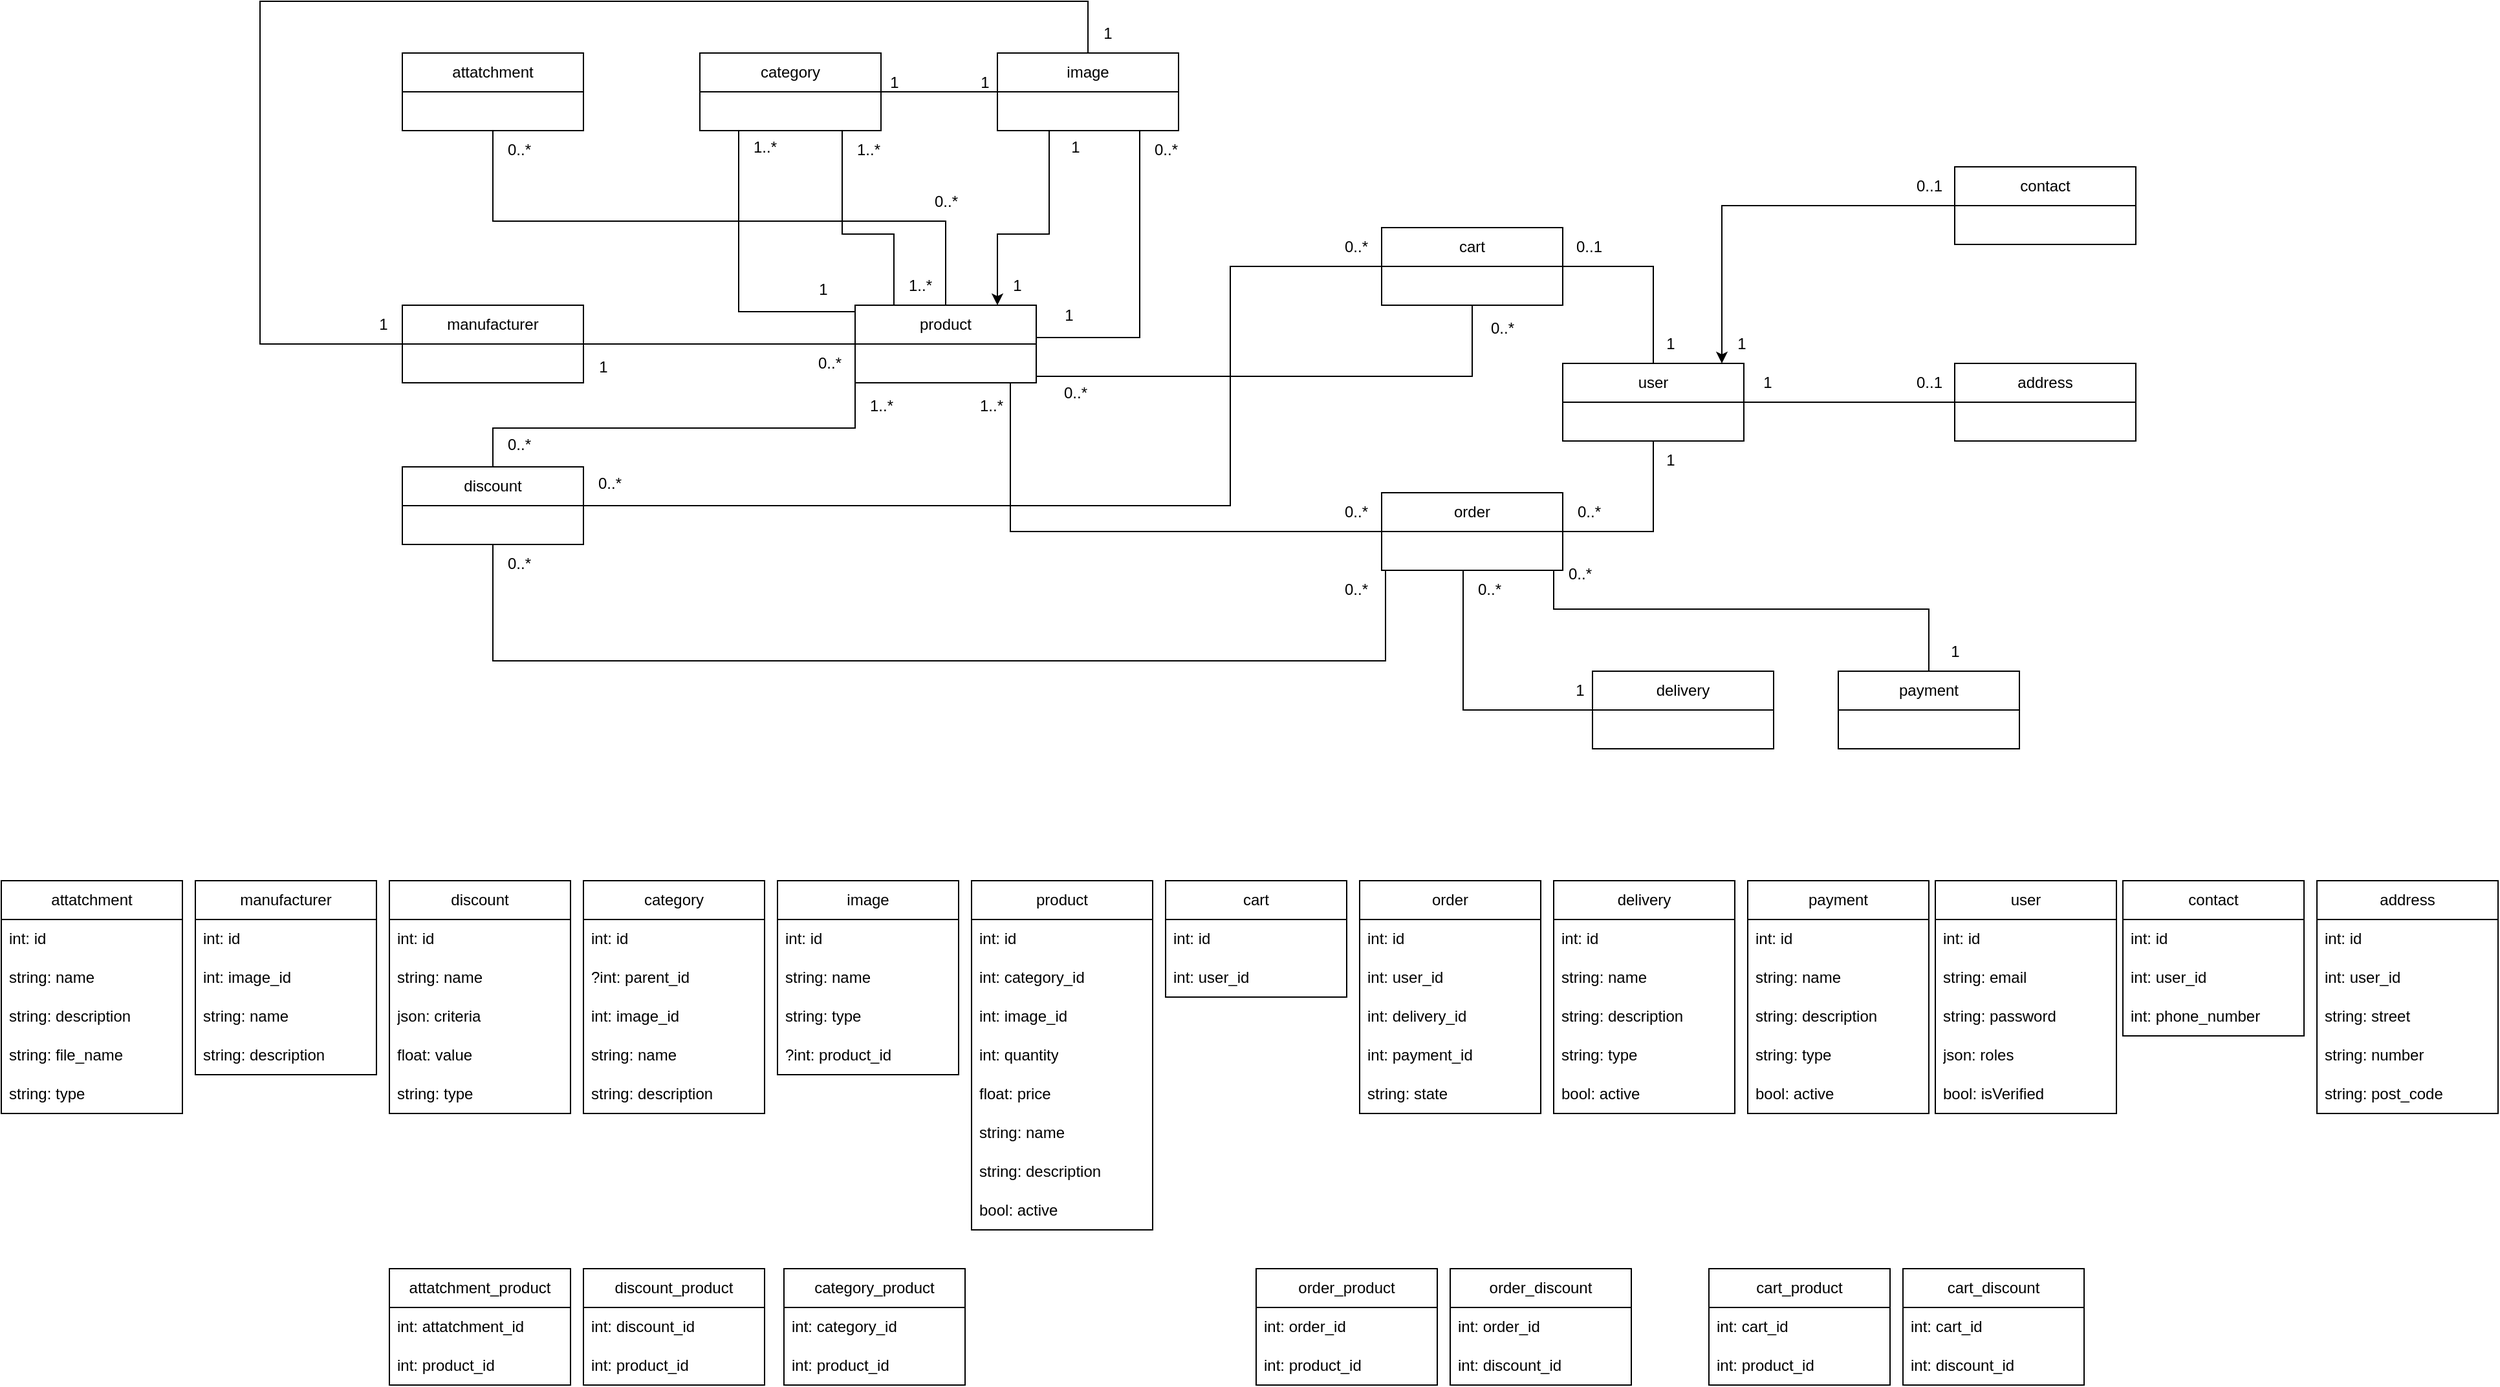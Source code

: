 <mxfile version="24.0.7" type="device">
  <diagram name="Strona-1" id="2rDyif7kh0O89ZPqOWug">
    <mxGraphModel dx="2261" dy="746" grid="1" gridSize="10" guides="1" tooltips="1" connect="1" arrows="1" fold="1" page="1" pageScale="1" pageWidth="827" pageHeight="1169" math="0" shadow="0">
      <root>
        <mxCell id="0" />
        <mxCell id="1" parent="0" />
        <mxCell id="3zaaYqfsOkVV8mcNqWVF-64" style="edgeStyle=orthogonalEdgeStyle;rounded=0;orthogonalLoop=1;jettySize=auto;html=1;endArrow=none;endFill=0;" parent="1" source="Tz7ebx2pqh4jXq6DXC5O-2" target="3zaaYqfsOkVV8mcNqWVF-36" edge="1">
          <mxGeometry relative="1" as="geometry">
            <Array as="points">
              <mxPoint x="617" y="310" />
            </Array>
          </mxGeometry>
        </mxCell>
        <mxCell id="3zaaYqfsOkVV8mcNqWVF-65" style="edgeStyle=orthogonalEdgeStyle;rounded=0;orthogonalLoop=1;jettySize=auto;html=1;endArrow=none;endFill=0;" parent="1" source="Tz7ebx2pqh4jXq6DXC5O-2" target="3zaaYqfsOkVV8mcNqWVF-43" edge="1">
          <mxGeometry relative="1" as="geometry">
            <Array as="points">
              <mxPoint x="260" y="430" />
            </Array>
          </mxGeometry>
        </mxCell>
        <mxCell id="3zaaYqfsOkVV8mcNqWVF-183" style="edgeStyle=orthogonalEdgeStyle;rounded=0;orthogonalLoop=1;jettySize=auto;html=1;endArrow=none;endFill=0;" parent="1" source="Tz7ebx2pqh4jXq6DXC5O-2" target="3zaaYqfsOkVV8mcNqWVF-182" edge="1">
          <mxGeometry relative="1" as="geometry">
            <Array as="points">
              <mxPoint x="210" y="190" />
              <mxPoint x="-140" y="190" />
            </Array>
          </mxGeometry>
        </mxCell>
        <mxCell id="Tz7ebx2pqh4jXq6DXC5O-2" value="product" style="swimlane;fontStyle=0;childLayout=stackLayout;horizontal=1;startSize=30;horizontalStack=0;resizeParent=1;resizeParentMax=0;resizeLast=0;collapsible=1;marginBottom=0;whiteSpace=wrap;html=1;" parent="1" vertex="1">
          <mxGeometry x="140" y="255" width="140" height="60" as="geometry" />
        </mxCell>
        <mxCell id="3zaaYqfsOkVV8mcNqWVF-31" value="user" style="swimlane;fontStyle=0;childLayout=stackLayout;horizontal=1;startSize=30;horizontalStack=0;resizeParent=1;resizeParentMax=0;resizeLast=0;collapsible=1;marginBottom=0;whiteSpace=wrap;html=1;" parent="1" vertex="1">
          <mxGeometry x="687" y="300" width="140" height="60" as="geometry" />
        </mxCell>
        <mxCell id="3zaaYqfsOkVV8mcNqWVF-59" style="edgeStyle=orthogonalEdgeStyle;rounded=0;orthogonalLoop=1;jettySize=auto;html=1;endArrow=none;endFill=0;" parent="1" source="3zaaYqfsOkVV8mcNqWVF-36" target="3zaaYqfsOkVV8mcNqWVF-31" edge="1">
          <mxGeometry relative="1" as="geometry">
            <Array as="points">
              <mxPoint x="757" y="225" />
            </Array>
          </mxGeometry>
        </mxCell>
        <mxCell id="3zaaYqfsOkVV8mcNqWVF-36" value="cart" style="swimlane;fontStyle=0;childLayout=stackLayout;horizontal=1;startSize=30;horizontalStack=0;resizeParent=1;resizeParentMax=0;resizeLast=0;collapsible=1;marginBottom=0;whiteSpace=wrap;html=1;" parent="1" vertex="1">
          <mxGeometry x="547" y="195" width="140" height="60" as="geometry" />
        </mxCell>
        <mxCell id="3zaaYqfsOkVV8mcNqWVF-60" style="edgeStyle=orthogonalEdgeStyle;rounded=0;orthogonalLoop=1;jettySize=auto;html=1;endArrow=none;endFill=0;" parent="1" source="3zaaYqfsOkVV8mcNqWVF-43" target="3zaaYqfsOkVV8mcNqWVF-31" edge="1">
          <mxGeometry relative="1" as="geometry">
            <Array as="points">
              <mxPoint x="757" y="430" />
            </Array>
          </mxGeometry>
        </mxCell>
        <mxCell id="3zaaYqfsOkVV8mcNqWVF-43" value="order" style="swimlane;fontStyle=0;childLayout=stackLayout;horizontal=1;startSize=30;horizontalStack=0;resizeParent=1;resizeParentMax=0;resizeLast=0;collapsible=1;marginBottom=0;whiteSpace=wrap;html=1;" parent="1" vertex="1">
          <mxGeometry x="547" y="400" width="140" height="60" as="geometry" />
        </mxCell>
        <mxCell id="3zaaYqfsOkVV8mcNqWVF-66" style="edgeStyle=orthogonalEdgeStyle;rounded=0;orthogonalLoop=1;jettySize=auto;html=1;startArrow=none;startFill=0;endArrow=none;endFill=0;" parent="1" edge="1">
          <mxGeometry relative="1" as="geometry">
            <mxPoint x="-140" y="380" as="sourcePoint" />
            <mxPoint x="140" y="315" as="targetPoint" />
            <Array as="points">
              <mxPoint x="-140" y="350" />
              <mxPoint x="140" y="350" />
            </Array>
          </mxGeometry>
        </mxCell>
        <mxCell id="Q-C9CF4PD0qFSUP34WsB-64" style="edgeStyle=orthogonalEdgeStyle;rounded=0;orthogonalLoop=1;jettySize=auto;html=1;endArrow=none;endFill=0;" parent="1" source="3zaaYqfsOkVV8mcNqWVF-45" target="3zaaYqfsOkVV8mcNqWVF-36" edge="1">
          <mxGeometry relative="1" as="geometry">
            <Array as="points">
              <mxPoint x="430" y="410" />
              <mxPoint x="430" y="225" />
            </Array>
          </mxGeometry>
        </mxCell>
        <mxCell id="Q-C9CF4PD0qFSUP34WsB-65" style="edgeStyle=orthogonalEdgeStyle;rounded=0;orthogonalLoop=1;jettySize=auto;html=1;endArrow=none;endFill=0;" parent="1" source="3zaaYqfsOkVV8mcNqWVF-45" target="3zaaYqfsOkVV8mcNqWVF-43" edge="1">
          <mxGeometry relative="1" as="geometry">
            <Array as="points">
              <mxPoint x="-140" y="530" />
              <mxPoint x="550" y="530" />
            </Array>
          </mxGeometry>
        </mxCell>
        <mxCell id="3zaaYqfsOkVV8mcNqWVF-45" value="discount" style="swimlane;fontStyle=0;childLayout=stackLayout;horizontal=1;startSize=30;horizontalStack=0;resizeParent=1;resizeParentMax=0;resizeLast=0;collapsible=1;marginBottom=0;whiteSpace=wrap;html=1;" parent="1" vertex="1">
          <mxGeometry x="-210" y="380" width="140" height="60" as="geometry" />
        </mxCell>
        <mxCell id="3zaaYqfsOkVV8mcNqWVF-61" style="edgeStyle=orthogonalEdgeStyle;rounded=0;orthogonalLoop=1;jettySize=auto;html=1;endArrow=none;endFill=0;" parent="1" source="3zaaYqfsOkVV8mcNqWVF-47" target="Tz7ebx2pqh4jXq6DXC5O-2" edge="1">
          <mxGeometry relative="1" as="geometry">
            <Array as="points">
              <mxPoint x="130" y="200" />
              <mxPoint x="170" y="200" />
            </Array>
          </mxGeometry>
        </mxCell>
        <mxCell id="3zaaYqfsOkVV8mcNqWVF-82" style="edgeStyle=orthogonalEdgeStyle;rounded=0;orthogonalLoop=1;jettySize=auto;html=1;endArrow=none;endFill=0;" parent="1" source="3zaaYqfsOkVV8mcNqWVF-47" target="Tz7ebx2pqh4jXq6DXC5O-2" edge="1">
          <mxGeometry relative="1" as="geometry">
            <Array as="points">
              <mxPoint x="50" y="260" />
            </Array>
          </mxGeometry>
        </mxCell>
        <mxCell id="3zaaYqfsOkVV8mcNqWVF-47" value="category" style="swimlane;fontStyle=0;childLayout=stackLayout;horizontal=1;startSize=30;horizontalStack=0;resizeParent=1;resizeParentMax=0;resizeLast=0;collapsible=1;marginBottom=0;whiteSpace=wrap;html=1;" parent="1" vertex="1">
          <mxGeometry x="20" y="60" width="140" height="60" as="geometry" />
        </mxCell>
        <mxCell id="3zaaYqfsOkVV8mcNqWVF-62" style="edgeStyle=orthogonalEdgeStyle;rounded=0;orthogonalLoop=1;jettySize=auto;html=1;endArrow=none;endFill=0;" parent="1" source="3zaaYqfsOkVV8mcNqWVF-49" target="3zaaYqfsOkVV8mcNqWVF-47" edge="1">
          <mxGeometry relative="1" as="geometry" />
        </mxCell>
        <mxCell id="3zaaYqfsOkVV8mcNqWVF-63" style="edgeStyle=orthogonalEdgeStyle;rounded=0;orthogonalLoop=1;jettySize=auto;html=1;endArrow=none;endFill=0;" parent="1" source="3zaaYqfsOkVV8mcNqWVF-49" target="Tz7ebx2pqh4jXq6DXC5O-2" edge="1">
          <mxGeometry relative="1" as="geometry">
            <Array as="points">
              <mxPoint x="360" y="280" />
            </Array>
          </mxGeometry>
        </mxCell>
        <mxCell id="3zaaYqfsOkVV8mcNqWVF-86" style="edgeStyle=orthogonalEdgeStyle;rounded=0;orthogonalLoop=1;jettySize=auto;html=1;" parent="1" source="3zaaYqfsOkVV8mcNqWVF-49" target="Tz7ebx2pqh4jXq6DXC5O-2" edge="1">
          <mxGeometry relative="1" as="geometry">
            <Array as="points">
              <mxPoint x="290" y="200" />
              <mxPoint x="250" y="200" />
            </Array>
          </mxGeometry>
        </mxCell>
        <mxCell id="Q-C9CF4PD0qFSUP34WsB-84" style="edgeStyle=orthogonalEdgeStyle;rounded=0;orthogonalLoop=1;jettySize=auto;html=1;endArrow=none;endFill=0;" parent="1" source="3zaaYqfsOkVV8mcNqWVF-49" target="3zaaYqfsOkVV8mcNqWVF-94" edge="1">
          <mxGeometry relative="1" as="geometry">
            <Array as="points">
              <mxPoint x="320" y="20" />
              <mxPoint x="-320" y="20" />
              <mxPoint x="-320" y="285" />
            </Array>
          </mxGeometry>
        </mxCell>
        <mxCell id="3zaaYqfsOkVV8mcNqWVF-49" value="image" style="swimlane;fontStyle=0;childLayout=stackLayout;horizontal=1;startSize=30;horizontalStack=0;resizeParent=1;resizeParentMax=0;resizeLast=0;collapsible=1;marginBottom=0;whiteSpace=wrap;html=1;" parent="1" vertex="1">
          <mxGeometry x="250" y="60" width="140" height="60" as="geometry" />
        </mxCell>
        <mxCell id="3zaaYqfsOkVV8mcNqWVF-67" value="1" style="text;html=1;align=center;verticalAlign=middle;resizable=0;points=[];autosize=1;strokeColor=none;fillColor=none;" parent="1" vertex="1">
          <mxGeometry x="225" y="68" width="30" height="30" as="geometry" />
        </mxCell>
        <mxCell id="3zaaYqfsOkVV8mcNqWVF-68" value="1" style="text;html=1;align=center;verticalAlign=middle;resizable=0;points=[];autosize=1;strokeColor=none;fillColor=none;" parent="1" vertex="1">
          <mxGeometry x="155" y="68" width="30" height="30" as="geometry" />
        </mxCell>
        <mxCell id="3zaaYqfsOkVV8mcNqWVF-69" value="1..*" style="text;html=1;align=center;verticalAlign=middle;resizable=0;points=[];autosize=1;strokeColor=none;fillColor=none;" parent="1" vertex="1">
          <mxGeometry x="130" y="120" width="40" height="30" as="geometry" />
        </mxCell>
        <mxCell id="3zaaYqfsOkVV8mcNqWVF-71" value="0..*" style="text;html=1;align=center;verticalAlign=middle;resizable=0;points=[];autosize=1;strokeColor=none;fillColor=none;" parent="1" vertex="1">
          <mxGeometry x="360" y="120" width="40" height="30" as="geometry" />
        </mxCell>
        <mxCell id="3zaaYqfsOkVV8mcNqWVF-73" value="0..*" style="text;html=1;align=center;verticalAlign=middle;resizable=0;points=[];autosize=1;strokeColor=none;fillColor=none;" parent="1" vertex="1">
          <mxGeometry x="-140" y="348" width="40" height="30" as="geometry" />
        </mxCell>
        <mxCell id="3zaaYqfsOkVV8mcNqWVF-75" value="0..1" style="text;html=1;align=center;verticalAlign=middle;resizable=0;points=[];autosize=1;strokeColor=none;fillColor=none;" parent="1" vertex="1">
          <mxGeometry x="687" y="195" width="40" height="30" as="geometry" />
        </mxCell>
        <mxCell id="3zaaYqfsOkVV8mcNqWVF-76" value="1" style="text;html=1;align=center;verticalAlign=middle;resizable=0;points=[];autosize=1;strokeColor=none;fillColor=none;" parent="1" vertex="1">
          <mxGeometry x="755" y="270" width="30" height="30" as="geometry" />
        </mxCell>
        <mxCell id="3zaaYqfsOkVV8mcNqWVF-77" value="0..*" style="text;html=1;align=center;verticalAlign=middle;resizable=0;points=[];autosize=1;strokeColor=none;fillColor=none;" parent="1" vertex="1">
          <mxGeometry x="687" y="400" width="40" height="30" as="geometry" />
        </mxCell>
        <mxCell id="3zaaYqfsOkVV8mcNqWVF-78" value="1" style="text;html=1;align=center;verticalAlign=middle;resizable=0;points=[];autosize=1;strokeColor=none;fillColor=none;" parent="1" vertex="1">
          <mxGeometry x="755" y="360" width="30" height="30" as="geometry" />
        </mxCell>
        <mxCell id="3zaaYqfsOkVV8mcNqWVF-80" value="1..*" style="text;html=1;align=center;verticalAlign=middle;resizable=0;points=[];autosize=1;strokeColor=none;fillColor=none;" parent="1" vertex="1">
          <mxGeometry x="140" y="318" width="40" height="30" as="geometry" />
        </mxCell>
        <mxCell id="3zaaYqfsOkVV8mcNqWVF-83" value="1..*" style="text;html=1;align=center;verticalAlign=middle;resizable=0;points=[];autosize=1;strokeColor=none;fillColor=none;" parent="1" vertex="1">
          <mxGeometry x="170" y="225" width="40" height="30" as="geometry" />
        </mxCell>
        <mxCell id="3zaaYqfsOkVV8mcNqWVF-84" value="1..*" style="text;html=1;align=center;verticalAlign=middle;resizable=0;points=[];autosize=1;strokeColor=none;fillColor=none;" parent="1" vertex="1">
          <mxGeometry x="50" y="118" width="40" height="30" as="geometry" />
        </mxCell>
        <mxCell id="3zaaYqfsOkVV8mcNqWVF-85" value="1" style="text;html=1;align=center;verticalAlign=middle;resizable=0;points=[];autosize=1;strokeColor=none;fillColor=none;" parent="1" vertex="1">
          <mxGeometry x="100" y="228" width="30" height="30" as="geometry" />
        </mxCell>
        <mxCell id="3zaaYqfsOkVV8mcNqWVF-87" value="1" style="text;html=1;align=center;verticalAlign=middle;resizable=0;points=[];autosize=1;strokeColor=none;fillColor=none;" parent="1" vertex="1">
          <mxGeometry x="250" y="225" width="30" height="30" as="geometry" />
        </mxCell>
        <mxCell id="3zaaYqfsOkVV8mcNqWVF-88" value="1" style="text;html=1;align=center;verticalAlign=middle;resizable=0;points=[];autosize=1;strokeColor=none;fillColor=none;" parent="1" vertex="1">
          <mxGeometry x="295" y="118" width="30" height="30" as="geometry" />
        </mxCell>
        <mxCell id="3zaaYqfsOkVV8mcNqWVF-89" value="1" style="text;html=1;align=center;verticalAlign=middle;resizable=0;points=[];autosize=1;strokeColor=none;fillColor=none;" parent="1" vertex="1">
          <mxGeometry x="290" y="248" width="30" height="30" as="geometry" />
        </mxCell>
        <mxCell id="3zaaYqfsOkVV8mcNqWVF-95" style="edgeStyle=orthogonalEdgeStyle;rounded=0;orthogonalLoop=1;jettySize=auto;html=1;endArrow=none;endFill=0;" parent="1" source="3zaaYqfsOkVV8mcNqWVF-94" target="Tz7ebx2pqh4jXq6DXC5O-2" edge="1">
          <mxGeometry relative="1" as="geometry" />
        </mxCell>
        <mxCell id="3zaaYqfsOkVV8mcNqWVF-94" value="manufacturer" style="swimlane;fontStyle=0;childLayout=stackLayout;horizontal=1;startSize=30;horizontalStack=0;resizeParent=1;resizeParentMax=0;resizeLast=0;collapsible=1;marginBottom=0;whiteSpace=wrap;html=1;" parent="1" vertex="1">
          <mxGeometry x="-210" y="255" width="140" height="60" as="geometry" />
        </mxCell>
        <mxCell id="3zaaYqfsOkVV8mcNqWVF-96" value="1" style="text;html=1;align=center;verticalAlign=middle;resizable=0;points=[];autosize=1;strokeColor=none;fillColor=none;" parent="1" vertex="1">
          <mxGeometry x="-70" y="288" width="30" height="30" as="geometry" />
        </mxCell>
        <mxCell id="3zaaYqfsOkVV8mcNqWVF-97" value="0..*" style="text;html=1;align=center;verticalAlign=middle;resizable=0;points=[];autosize=1;strokeColor=none;fillColor=none;" parent="1" vertex="1">
          <mxGeometry x="100" y="285" width="40" height="30" as="geometry" />
        </mxCell>
        <mxCell id="3zaaYqfsOkVV8mcNqWVF-100" style="edgeStyle=orthogonalEdgeStyle;rounded=0;orthogonalLoop=1;jettySize=auto;html=1;endArrow=none;endFill=0;" parent="1" source="3zaaYqfsOkVV8mcNqWVF-99" target="3zaaYqfsOkVV8mcNqWVF-31" edge="1">
          <mxGeometry relative="1" as="geometry" />
        </mxCell>
        <mxCell id="3zaaYqfsOkVV8mcNqWVF-99" value="address" style="swimlane;fontStyle=0;childLayout=stackLayout;horizontal=1;startSize=30;horizontalStack=0;resizeParent=1;resizeParentMax=0;resizeLast=0;collapsible=1;marginBottom=0;whiteSpace=wrap;html=1;" parent="1" vertex="1">
          <mxGeometry x="990" y="300" width="140" height="60" as="geometry" />
        </mxCell>
        <mxCell id="3zaaYqfsOkVV8mcNqWVF-101" value="1" style="text;html=1;align=center;verticalAlign=middle;resizable=0;points=[];autosize=1;strokeColor=none;fillColor=none;" parent="1" vertex="1">
          <mxGeometry x="830" y="300" width="30" height="30" as="geometry" />
        </mxCell>
        <mxCell id="3zaaYqfsOkVV8mcNqWVF-102" value="0..1" style="text;html=1;align=center;verticalAlign=middle;resizable=0;points=[];autosize=1;strokeColor=none;fillColor=none;" parent="1" vertex="1">
          <mxGeometry x="950" y="300" width="40" height="30" as="geometry" />
        </mxCell>
        <mxCell id="3zaaYqfsOkVV8mcNqWVF-103" value="1..*" style="text;html=1;align=center;verticalAlign=middle;resizable=0;points=[];autosize=1;strokeColor=none;fillColor=none;" parent="1" vertex="1">
          <mxGeometry x="225" y="318" width="40" height="30" as="geometry" />
        </mxCell>
        <mxCell id="3zaaYqfsOkVV8mcNqWVF-104" value="0..*" style="text;html=1;align=center;verticalAlign=middle;resizable=0;points=[];autosize=1;strokeColor=none;fillColor=none;" parent="1" vertex="1">
          <mxGeometry x="507" y="400" width="40" height="30" as="geometry" />
        </mxCell>
        <mxCell id="3zaaYqfsOkVV8mcNqWVF-105" value="0..*" style="text;html=1;align=center;verticalAlign=middle;resizable=0;points=[];autosize=1;strokeColor=none;fillColor=none;" parent="1" vertex="1">
          <mxGeometry x="620" y="258" width="40" height="30" as="geometry" />
        </mxCell>
        <mxCell id="3zaaYqfsOkVV8mcNqWVF-106" value="0..*" style="text;html=1;align=center;verticalAlign=middle;resizable=0;points=[];autosize=1;strokeColor=none;fillColor=none;" parent="1" vertex="1">
          <mxGeometry x="290" y="308" width="40" height="30" as="geometry" />
        </mxCell>
        <mxCell id="3zaaYqfsOkVV8mcNqWVF-109" style="edgeStyle=orthogonalEdgeStyle;rounded=0;orthogonalLoop=1;jettySize=auto;html=1;" parent="1" source="3zaaYqfsOkVV8mcNqWVF-108" target="3zaaYqfsOkVV8mcNqWVF-31" edge="1">
          <mxGeometry relative="1" as="geometry">
            <Array as="points">
              <mxPoint x="810" y="178" />
            </Array>
          </mxGeometry>
        </mxCell>
        <mxCell id="3zaaYqfsOkVV8mcNqWVF-108" value="contact" style="swimlane;fontStyle=0;childLayout=stackLayout;horizontal=1;startSize=30;horizontalStack=0;resizeParent=1;resizeParentMax=0;resizeLast=0;collapsible=1;marginBottom=0;whiteSpace=wrap;html=1;" parent="1" vertex="1">
          <mxGeometry x="990" y="148" width="140" height="60" as="geometry" />
        </mxCell>
        <mxCell id="3zaaYqfsOkVV8mcNqWVF-110" value="0..1" style="text;html=1;align=center;verticalAlign=middle;resizable=0;points=[];autosize=1;strokeColor=none;fillColor=none;" parent="1" vertex="1">
          <mxGeometry x="950" y="148" width="40" height="30" as="geometry" />
        </mxCell>
        <mxCell id="3zaaYqfsOkVV8mcNqWVF-111" value="1" style="text;html=1;align=center;verticalAlign=middle;resizable=0;points=[];autosize=1;strokeColor=none;fillColor=none;" parent="1" vertex="1">
          <mxGeometry x="810" y="270" width="30" height="30" as="geometry" />
        </mxCell>
        <mxCell id="3zaaYqfsOkVV8mcNqWVF-131" value="discount" style="swimlane;fontStyle=0;childLayout=stackLayout;horizontal=1;startSize=30;horizontalStack=0;resizeParent=1;resizeParentMax=0;resizeLast=0;collapsible=1;marginBottom=0;whiteSpace=wrap;html=1;" parent="1" vertex="1">
          <mxGeometry x="-220" y="700" width="140" height="180" as="geometry" />
        </mxCell>
        <mxCell id="3zaaYqfsOkVV8mcNqWVF-128" value="int: id" style="text;strokeColor=none;fillColor=none;align=left;verticalAlign=middle;spacingLeft=4;spacingRight=4;overflow=hidden;points=[[0,0.5],[1,0.5]];portConstraint=eastwest;rotatable=0;whiteSpace=wrap;html=1;" parent="3zaaYqfsOkVV8mcNqWVF-131" vertex="1">
          <mxGeometry y="30" width="140" height="30" as="geometry" />
        </mxCell>
        <mxCell id="3zaaYqfsOkVV8mcNqWVF-129" value="string: name" style="text;strokeColor=none;fillColor=none;align=left;verticalAlign=middle;spacingLeft=4;spacingRight=4;overflow=hidden;points=[[0,0.5],[1,0.5]];portConstraint=eastwest;rotatable=0;whiteSpace=wrap;html=1;" parent="3zaaYqfsOkVV8mcNqWVF-131" vertex="1">
          <mxGeometry y="60" width="140" height="30" as="geometry" />
        </mxCell>
        <mxCell id="3zaaYqfsOkVV8mcNqWVF-133" value="json: criteria" style="text;strokeColor=none;fillColor=none;align=left;verticalAlign=middle;spacingLeft=4;spacingRight=4;overflow=hidden;points=[[0,0.5],[1,0.5]];portConstraint=eastwest;rotatable=0;whiteSpace=wrap;html=1;" parent="3zaaYqfsOkVV8mcNqWVF-131" vertex="1">
          <mxGeometry y="90" width="140" height="30" as="geometry" />
        </mxCell>
        <mxCell id="3zaaYqfsOkVV8mcNqWVF-134" value="float: value" style="text;strokeColor=none;fillColor=none;align=left;verticalAlign=middle;spacingLeft=4;spacingRight=4;overflow=hidden;points=[[0,0.5],[1,0.5]];portConstraint=eastwest;rotatable=0;whiteSpace=wrap;html=1;" parent="3zaaYqfsOkVV8mcNqWVF-131" vertex="1">
          <mxGeometry y="120" width="140" height="30" as="geometry" />
        </mxCell>
        <mxCell id="3zaaYqfsOkVV8mcNqWVF-132" value="string: type" style="text;strokeColor=none;fillColor=none;align=left;verticalAlign=middle;spacingLeft=4;spacingRight=4;overflow=hidden;points=[[0,0.5],[1,0.5]];portConstraint=eastwest;rotatable=0;whiteSpace=wrap;html=1;" parent="3zaaYqfsOkVV8mcNqWVF-131" vertex="1">
          <mxGeometry y="150" width="140" height="30" as="geometry" />
        </mxCell>
        <mxCell id="3zaaYqfsOkVV8mcNqWVF-135" value="manufacturer" style="swimlane;fontStyle=0;childLayout=stackLayout;horizontal=1;startSize=30;horizontalStack=0;resizeParent=1;resizeParentMax=0;resizeLast=0;collapsible=1;marginBottom=0;whiteSpace=wrap;html=1;" parent="1" vertex="1">
          <mxGeometry x="-370" y="700" width="140" height="150" as="geometry" />
        </mxCell>
        <mxCell id="3zaaYqfsOkVV8mcNqWVF-136" value="int: id" style="text;strokeColor=none;fillColor=none;align=left;verticalAlign=middle;spacingLeft=4;spacingRight=4;overflow=hidden;points=[[0,0.5],[1,0.5]];portConstraint=eastwest;rotatable=0;whiteSpace=wrap;html=1;" parent="3zaaYqfsOkVV8mcNqWVF-135" vertex="1">
          <mxGeometry y="30" width="140" height="30" as="geometry" />
        </mxCell>
        <mxCell id="3zaaYqfsOkVV8mcNqWVF-138" value="int: image_id" style="text;strokeColor=none;fillColor=none;align=left;verticalAlign=middle;spacingLeft=4;spacingRight=4;overflow=hidden;points=[[0,0.5],[1,0.5]];portConstraint=eastwest;rotatable=0;whiteSpace=wrap;html=1;" parent="3zaaYqfsOkVV8mcNqWVF-135" vertex="1">
          <mxGeometry y="60" width="140" height="30" as="geometry" />
        </mxCell>
        <mxCell id="3zaaYqfsOkVV8mcNqWVF-137" value="string: name" style="text;strokeColor=none;fillColor=none;align=left;verticalAlign=middle;spacingLeft=4;spacingRight=4;overflow=hidden;points=[[0,0.5],[1,0.5]];portConstraint=eastwest;rotatable=0;whiteSpace=wrap;html=1;" parent="3zaaYqfsOkVV8mcNqWVF-135" vertex="1">
          <mxGeometry y="90" width="140" height="30" as="geometry" />
        </mxCell>
        <mxCell id="izOmypsoeTmBI0UkrW-t-6" value="string: description" style="text;strokeColor=none;fillColor=none;align=left;verticalAlign=middle;spacingLeft=4;spacingRight=4;overflow=hidden;points=[[0,0.5],[1,0.5]];portConstraint=eastwest;rotatable=0;whiteSpace=wrap;html=1;" parent="3zaaYqfsOkVV8mcNqWVF-135" vertex="1">
          <mxGeometry y="120" width="140" height="30" as="geometry" />
        </mxCell>
        <mxCell id="3zaaYqfsOkVV8mcNqWVF-140" value="category" style="swimlane;fontStyle=0;childLayout=stackLayout;horizontal=1;startSize=30;horizontalStack=0;resizeParent=1;resizeParentMax=0;resizeLast=0;collapsible=1;marginBottom=0;whiteSpace=wrap;html=1;" parent="1" vertex="1">
          <mxGeometry x="-70" y="700" width="140" height="180" as="geometry" />
        </mxCell>
        <mxCell id="3zaaYqfsOkVV8mcNqWVF-142" value="int: id" style="text;strokeColor=none;fillColor=none;align=left;verticalAlign=middle;spacingLeft=4;spacingRight=4;overflow=hidden;points=[[0,0.5],[1,0.5]];portConstraint=eastwest;rotatable=0;whiteSpace=wrap;html=1;" parent="3zaaYqfsOkVV8mcNqWVF-140" vertex="1">
          <mxGeometry y="30" width="140" height="30" as="geometry" />
        </mxCell>
        <mxCell id="Q-C9CF4PD0qFSUP34WsB-1" value="?int: parent_id" style="text;strokeColor=none;fillColor=none;align=left;verticalAlign=middle;spacingLeft=4;spacingRight=4;overflow=hidden;points=[[0,0.5],[1,0.5]];portConstraint=eastwest;rotatable=0;whiteSpace=wrap;html=1;" parent="3zaaYqfsOkVV8mcNqWVF-140" vertex="1">
          <mxGeometry y="60" width="140" height="30" as="geometry" />
        </mxCell>
        <mxCell id="3zaaYqfsOkVV8mcNqWVF-145" value="int: image_id" style="text;strokeColor=none;fillColor=none;align=left;verticalAlign=middle;spacingLeft=4;spacingRight=4;overflow=hidden;points=[[0,0.5],[1,0.5]];portConstraint=eastwest;rotatable=0;whiteSpace=wrap;html=1;" parent="3zaaYqfsOkVV8mcNqWVF-140" vertex="1">
          <mxGeometry y="90" width="140" height="30" as="geometry" />
        </mxCell>
        <mxCell id="3zaaYqfsOkVV8mcNqWVF-143" value="string: name" style="text;strokeColor=none;fillColor=none;align=left;verticalAlign=middle;spacingLeft=4;spacingRight=4;overflow=hidden;points=[[0,0.5],[1,0.5]];portConstraint=eastwest;rotatable=0;whiteSpace=wrap;html=1;" parent="3zaaYqfsOkVV8mcNqWVF-140" vertex="1">
          <mxGeometry y="120" width="140" height="30" as="geometry" />
        </mxCell>
        <mxCell id="3zaaYqfsOkVV8mcNqWVF-144" value="string: description" style="text;strokeColor=none;fillColor=none;align=left;verticalAlign=middle;spacingLeft=4;spacingRight=4;overflow=hidden;points=[[0,0.5],[1,0.5]];portConstraint=eastwest;rotatable=0;whiteSpace=wrap;html=1;" parent="3zaaYqfsOkVV8mcNqWVF-140" vertex="1">
          <mxGeometry y="150" width="140" height="30" as="geometry" />
        </mxCell>
        <mxCell id="3zaaYqfsOkVV8mcNqWVF-146" value="image" style="swimlane;fontStyle=0;childLayout=stackLayout;horizontal=1;startSize=30;horizontalStack=0;resizeParent=1;resizeParentMax=0;resizeLast=0;collapsible=1;marginBottom=0;whiteSpace=wrap;html=1;" parent="1" vertex="1">
          <mxGeometry x="80" y="700" width="140" height="150" as="geometry" />
        </mxCell>
        <mxCell id="3zaaYqfsOkVV8mcNqWVF-148" value="int: id" style="text;strokeColor=none;fillColor=none;align=left;verticalAlign=middle;spacingLeft=4;spacingRight=4;overflow=hidden;points=[[0,0.5],[1,0.5]];portConstraint=eastwest;rotatable=0;whiteSpace=wrap;html=1;" parent="3zaaYqfsOkVV8mcNqWVF-146" vertex="1">
          <mxGeometry y="30" width="140" height="30" as="geometry" />
        </mxCell>
        <mxCell id="3zaaYqfsOkVV8mcNqWVF-151" value="string: name" style="text;strokeColor=none;fillColor=none;align=left;verticalAlign=middle;spacingLeft=4;spacingRight=4;overflow=hidden;points=[[0,0.5],[1,0.5]];portConstraint=eastwest;rotatable=0;whiteSpace=wrap;html=1;" parent="3zaaYqfsOkVV8mcNqWVF-146" vertex="1">
          <mxGeometry y="60" width="140" height="30" as="geometry" />
        </mxCell>
        <mxCell id="3zaaYqfsOkVV8mcNqWVF-149" value="string: type" style="text;strokeColor=none;fillColor=none;align=left;verticalAlign=middle;spacingLeft=4;spacingRight=4;overflow=hidden;points=[[0,0.5],[1,0.5]];portConstraint=eastwest;rotatable=0;whiteSpace=wrap;html=1;" parent="3zaaYqfsOkVV8mcNqWVF-146" vertex="1">
          <mxGeometry y="90" width="140" height="30" as="geometry" />
        </mxCell>
        <mxCell id="izOmypsoeTmBI0UkrW-t-5" value="?int: product_id" style="text;strokeColor=none;fillColor=none;align=left;verticalAlign=middle;spacingLeft=4;spacingRight=4;overflow=hidden;points=[[0,0.5],[1,0.5]];portConstraint=eastwest;rotatable=0;whiteSpace=wrap;html=1;" parent="3zaaYqfsOkVV8mcNqWVF-146" vertex="1">
          <mxGeometry y="120" width="140" height="30" as="geometry" />
        </mxCell>
        <mxCell id="3zaaYqfsOkVV8mcNqWVF-154" value="product" style="swimlane;fontStyle=0;childLayout=stackLayout;horizontal=1;startSize=30;horizontalStack=0;resizeParent=1;resizeParentMax=0;resizeLast=0;collapsible=1;marginBottom=0;whiteSpace=wrap;html=1;" parent="1" vertex="1">
          <mxGeometry x="230" y="700" width="140" height="270" as="geometry" />
        </mxCell>
        <mxCell id="3zaaYqfsOkVV8mcNqWVF-155" value="int: id" style="text;strokeColor=none;fillColor=none;align=left;verticalAlign=middle;spacingLeft=4;spacingRight=4;overflow=hidden;points=[[0,0.5],[1,0.5]];portConstraint=eastwest;rotatable=0;whiteSpace=wrap;html=1;" parent="3zaaYqfsOkVV8mcNqWVF-154" vertex="1">
          <mxGeometry y="30" width="140" height="30" as="geometry" />
        </mxCell>
        <mxCell id="3zaaYqfsOkVV8mcNqWVF-163" value="int: category_id" style="text;strokeColor=none;fillColor=none;align=left;verticalAlign=middle;spacingLeft=4;spacingRight=4;overflow=hidden;points=[[0,0.5],[1,0.5]];portConstraint=eastwest;rotatable=0;whiteSpace=wrap;html=1;" parent="3zaaYqfsOkVV8mcNqWVF-154" vertex="1">
          <mxGeometry y="60" width="140" height="30" as="geometry" />
        </mxCell>
        <mxCell id="3zaaYqfsOkVV8mcNqWVF-222" value="int: image_id" style="text;strokeColor=none;fillColor=none;align=left;verticalAlign=middle;spacingLeft=4;spacingRight=4;overflow=hidden;points=[[0,0.5],[1,0.5]];portConstraint=eastwest;rotatable=0;whiteSpace=wrap;html=1;" parent="3zaaYqfsOkVV8mcNqWVF-154" vertex="1">
          <mxGeometry y="90" width="140" height="30" as="geometry" />
        </mxCell>
        <mxCell id="Q-C9CF4PD0qFSUP34WsB-59" value="int: quantity" style="text;strokeColor=none;fillColor=none;align=left;verticalAlign=middle;spacingLeft=4;spacingRight=4;overflow=hidden;points=[[0,0.5],[1,0.5]];portConstraint=eastwest;rotatable=0;whiteSpace=wrap;html=1;" parent="3zaaYqfsOkVV8mcNqWVF-154" vertex="1">
          <mxGeometry y="120" width="140" height="30" as="geometry" />
        </mxCell>
        <mxCell id="Q-C9CF4PD0qFSUP34WsB-58" value="float: price" style="text;strokeColor=none;fillColor=none;align=left;verticalAlign=middle;spacingLeft=4;spacingRight=4;overflow=hidden;points=[[0,0.5],[1,0.5]];portConstraint=eastwest;rotatable=0;whiteSpace=wrap;html=1;" parent="3zaaYqfsOkVV8mcNqWVF-154" vertex="1">
          <mxGeometry y="150" width="140" height="30" as="geometry" />
        </mxCell>
        <mxCell id="3zaaYqfsOkVV8mcNqWVF-158" value="string: name" style="text;strokeColor=none;fillColor=none;align=left;verticalAlign=middle;spacingLeft=4;spacingRight=4;overflow=hidden;points=[[0,0.5],[1,0.5]];portConstraint=eastwest;rotatable=0;whiteSpace=wrap;html=1;" parent="3zaaYqfsOkVV8mcNqWVF-154" vertex="1">
          <mxGeometry y="180" width="140" height="30" as="geometry" />
        </mxCell>
        <mxCell id="3zaaYqfsOkVV8mcNqWVF-159" value="string: description" style="text;strokeColor=none;fillColor=none;align=left;verticalAlign=middle;spacingLeft=4;spacingRight=4;overflow=hidden;points=[[0,0.5],[1,0.5]];portConstraint=eastwest;rotatable=0;whiteSpace=wrap;html=1;" parent="3zaaYqfsOkVV8mcNqWVF-154" vertex="1">
          <mxGeometry y="210" width="140" height="30" as="geometry" />
        </mxCell>
        <mxCell id="Q-C9CF4PD0qFSUP34WsB-8" style="edgeStyle=orthogonalEdgeStyle;rounded=0;orthogonalLoop=1;jettySize=auto;html=1;exitX=1;exitY=0.5;exitDx=0;exitDy=0;" parent="3zaaYqfsOkVV8mcNqWVF-154" source="3zaaYqfsOkVV8mcNqWVF-163" target="3zaaYqfsOkVV8mcNqWVF-163" edge="1">
          <mxGeometry relative="1" as="geometry" />
        </mxCell>
        <mxCell id="izOmypsoeTmBI0UkrW-t-4" value="bool: active" style="text;strokeColor=none;fillColor=none;align=left;verticalAlign=middle;spacingLeft=4;spacingRight=4;overflow=hidden;points=[[0,0.5],[1,0.5]];portConstraint=eastwest;rotatable=0;whiteSpace=wrap;html=1;" parent="3zaaYqfsOkVV8mcNqWVF-154" vertex="1">
          <mxGeometry y="240" width="140" height="30" as="geometry" />
        </mxCell>
        <mxCell id="3zaaYqfsOkVV8mcNqWVF-182" value="attatchment" style="swimlane;fontStyle=0;childLayout=stackLayout;horizontal=1;startSize=30;horizontalStack=0;resizeParent=1;resizeParentMax=0;resizeLast=0;collapsible=1;marginBottom=0;whiteSpace=wrap;html=1;" parent="1" vertex="1">
          <mxGeometry x="-210" y="60" width="140" height="60" as="geometry" />
        </mxCell>
        <mxCell id="3zaaYqfsOkVV8mcNqWVF-184" value="0..*" style="text;html=1;align=center;verticalAlign=middle;resizable=0;points=[];autosize=1;strokeColor=none;fillColor=none;" parent="1" vertex="1">
          <mxGeometry x="190" y="160" width="40" height="30" as="geometry" />
        </mxCell>
        <mxCell id="3zaaYqfsOkVV8mcNqWVF-185" value="0..*" style="text;html=1;align=center;verticalAlign=middle;resizable=0;points=[];autosize=1;strokeColor=none;fillColor=none;" parent="1" vertex="1">
          <mxGeometry x="-140" y="120" width="40" height="30" as="geometry" />
        </mxCell>
        <mxCell id="3zaaYqfsOkVV8mcNqWVF-191" style="edgeStyle=orthogonalEdgeStyle;rounded=0;orthogonalLoop=1;jettySize=auto;html=1;endArrow=none;endFill=0;" parent="1" source="3zaaYqfsOkVV8mcNqWVF-189" target="3zaaYqfsOkVV8mcNqWVF-43" edge="1">
          <mxGeometry relative="1" as="geometry">
            <Array as="points">
              <mxPoint x="610" y="568" />
            </Array>
          </mxGeometry>
        </mxCell>
        <mxCell id="3zaaYqfsOkVV8mcNqWVF-189" value="delivery" style="swimlane;fontStyle=0;childLayout=stackLayout;horizontal=1;startSize=30;horizontalStack=0;resizeParent=1;resizeParentMax=0;resizeLast=0;collapsible=1;marginBottom=0;whiteSpace=wrap;html=1;" parent="1" vertex="1">
          <mxGeometry x="710" y="538" width="140" height="60" as="geometry" />
        </mxCell>
        <mxCell id="3zaaYqfsOkVV8mcNqWVF-192" style="edgeStyle=orthogonalEdgeStyle;rounded=0;orthogonalLoop=1;jettySize=auto;html=1;endArrow=none;endFill=0;" parent="1" source="3zaaYqfsOkVV8mcNqWVF-190" target="3zaaYqfsOkVV8mcNqWVF-43" edge="1">
          <mxGeometry relative="1" as="geometry">
            <Array as="points">
              <mxPoint x="970" y="490" />
              <mxPoint x="680" y="490" />
            </Array>
          </mxGeometry>
        </mxCell>
        <mxCell id="3zaaYqfsOkVV8mcNqWVF-190" value="payment" style="swimlane;fontStyle=0;childLayout=stackLayout;horizontal=1;startSize=30;horizontalStack=0;resizeParent=1;resizeParentMax=0;resizeLast=0;collapsible=1;marginBottom=0;whiteSpace=wrap;html=1;" parent="1" vertex="1">
          <mxGeometry x="900" y="538" width="140" height="60" as="geometry" />
        </mxCell>
        <mxCell id="3zaaYqfsOkVV8mcNqWVF-193" value="0..*" style="text;html=1;align=center;verticalAlign=middle;resizable=0;points=[];autosize=1;strokeColor=none;fillColor=none;" parent="1" vertex="1">
          <mxGeometry x="610" y="460" width="40" height="30" as="geometry" />
        </mxCell>
        <mxCell id="3zaaYqfsOkVV8mcNqWVF-194" value="0..*" style="text;html=1;align=center;verticalAlign=middle;resizable=0;points=[];autosize=1;strokeColor=none;fillColor=none;" parent="1" vertex="1">
          <mxGeometry x="680" y="448" width="40" height="30" as="geometry" />
        </mxCell>
        <mxCell id="3zaaYqfsOkVV8mcNqWVF-195" value="1" style="text;html=1;align=center;verticalAlign=middle;resizable=0;points=[];autosize=1;strokeColor=none;fillColor=none;" parent="1" vertex="1">
          <mxGeometry x="685" y="538" width="30" height="30" as="geometry" />
        </mxCell>
        <mxCell id="3zaaYqfsOkVV8mcNqWVF-196" value="1" style="text;html=1;align=center;verticalAlign=middle;resizable=0;points=[];autosize=1;strokeColor=none;fillColor=none;" parent="1" vertex="1">
          <mxGeometry x="975" y="508" width="30" height="30" as="geometry" />
        </mxCell>
        <mxCell id="Q-C9CF4PD0qFSUP34WsB-2" value="attatchment" style="swimlane;fontStyle=0;childLayout=stackLayout;horizontal=1;startSize=30;horizontalStack=0;resizeParent=1;resizeParentMax=0;resizeLast=0;collapsible=1;marginBottom=0;whiteSpace=wrap;html=1;" parent="1" vertex="1">
          <mxGeometry x="-520" y="700" width="140" height="180" as="geometry" />
        </mxCell>
        <mxCell id="Q-C9CF4PD0qFSUP34WsB-3" value="int: id" style="text;strokeColor=none;fillColor=none;align=left;verticalAlign=middle;spacingLeft=4;spacingRight=4;overflow=hidden;points=[[0,0.5],[1,0.5]];portConstraint=eastwest;rotatable=0;whiteSpace=wrap;html=1;" parent="Q-C9CF4PD0qFSUP34WsB-2" vertex="1">
          <mxGeometry y="30" width="140" height="30" as="geometry" />
        </mxCell>
        <mxCell id="Q-C9CF4PD0qFSUP34WsB-4" value="string: name" style="text;strokeColor=none;fillColor=none;align=left;verticalAlign=middle;spacingLeft=4;spacingRight=4;overflow=hidden;points=[[0,0.5],[1,0.5]];portConstraint=eastwest;rotatable=0;whiteSpace=wrap;html=1;" parent="Q-C9CF4PD0qFSUP34WsB-2" vertex="1">
          <mxGeometry y="60" width="140" height="30" as="geometry" />
        </mxCell>
        <mxCell id="Q-C9CF4PD0qFSUP34WsB-7" value="string: description" style="text;strokeColor=none;fillColor=none;align=left;verticalAlign=middle;spacingLeft=4;spacingRight=4;overflow=hidden;points=[[0,0.5],[1,0.5]];portConstraint=eastwest;rotatable=0;whiteSpace=wrap;html=1;" parent="Q-C9CF4PD0qFSUP34WsB-2" vertex="1">
          <mxGeometry y="90" width="140" height="30" as="geometry" />
        </mxCell>
        <mxCell id="Q-C9CF4PD0qFSUP34WsB-6" value="string: file_name" style="text;strokeColor=none;fillColor=none;align=left;verticalAlign=middle;spacingLeft=4;spacingRight=4;overflow=hidden;points=[[0,0.5],[1,0.5]];portConstraint=eastwest;rotatable=0;whiteSpace=wrap;html=1;" parent="Q-C9CF4PD0qFSUP34WsB-2" vertex="1">
          <mxGeometry y="120" width="140" height="30" as="geometry" />
        </mxCell>
        <mxCell id="Q-C9CF4PD0qFSUP34WsB-5" value="string: type" style="text;strokeColor=none;fillColor=none;align=left;verticalAlign=middle;spacingLeft=4;spacingRight=4;overflow=hidden;points=[[0,0.5],[1,0.5]];portConstraint=eastwest;rotatable=0;whiteSpace=wrap;html=1;" parent="Q-C9CF4PD0qFSUP34WsB-2" vertex="1">
          <mxGeometry y="150" width="140" height="30" as="geometry" />
        </mxCell>
        <mxCell id="Q-C9CF4PD0qFSUP34WsB-10" value="cart" style="swimlane;fontStyle=0;childLayout=stackLayout;horizontal=1;startSize=30;horizontalStack=0;resizeParent=1;resizeParentMax=0;resizeLast=0;collapsible=1;marginBottom=0;whiteSpace=wrap;html=1;" parent="1" vertex="1">
          <mxGeometry x="380" y="700" width="140" height="90" as="geometry" />
        </mxCell>
        <mxCell id="Q-C9CF4PD0qFSUP34WsB-11" value="int: id" style="text;strokeColor=none;fillColor=none;align=left;verticalAlign=middle;spacingLeft=4;spacingRight=4;overflow=hidden;points=[[0,0.5],[1,0.5]];portConstraint=eastwest;rotatable=0;whiteSpace=wrap;html=1;" parent="Q-C9CF4PD0qFSUP34WsB-10" vertex="1">
          <mxGeometry y="30" width="140" height="30" as="geometry" />
        </mxCell>
        <mxCell id="Q-C9CF4PD0qFSUP34WsB-12" value="int: user_id" style="text;strokeColor=none;fillColor=none;align=left;verticalAlign=middle;spacingLeft=4;spacingRight=4;overflow=hidden;points=[[0,0.5],[1,0.5]];portConstraint=eastwest;rotatable=0;whiteSpace=wrap;html=1;" parent="Q-C9CF4PD0qFSUP34WsB-10" vertex="1">
          <mxGeometry y="60" width="140" height="30" as="geometry" />
        </mxCell>
        <mxCell id="Q-C9CF4PD0qFSUP34WsB-13" value="order" style="swimlane;fontStyle=0;childLayout=stackLayout;horizontal=1;startSize=30;horizontalStack=0;resizeParent=1;resizeParentMax=0;resizeLast=0;collapsible=1;marginBottom=0;whiteSpace=wrap;html=1;" parent="1" vertex="1">
          <mxGeometry x="530" y="700" width="140" height="180" as="geometry" />
        </mxCell>
        <mxCell id="Q-C9CF4PD0qFSUP34WsB-14" value="int: id" style="text;strokeColor=none;fillColor=none;align=left;verticalAlign=middle;spacingLeft=4;spacingRight=4;overflow=hidden;points=[[0,0.5],[1,0.5]];portConstraint=eastwest;rotatable=0;whiteSpace=wrap;html=1;" parent="Q-C9CF4PD0qFSUP34WsB-13" vertex="1">
          <mxGeometry y="30" width="140" height="30" as="geometry" />
        </mxCell>
        <mxCell id="Q-C9CF4PD0qFSUP34WsB-15" value="int: user_id" style="text;strokeColor=none;fillColor=none;align=left;verticalAlign=middle;spacingLeft=4;spacingRight=4;overflow=hidden;points=[[0,0.5],[1,0.5]];portConstraint=eastwest;rotatable=0;whiteSpace=wrap;html=1;" parent="Q-C9CF4PD0qFSUP34WsB-13" vertex="1">
          <mxGeometry y="60" width="140" height="30" as="geometry" />
        </mxCell>
        <mxCell id="Q-C9CF4PD0qFSUP34WsB-16" value="int: delivery_id" style="text;strokeColor=none;fillColor=none;align=left;verticalAlign=middle;spacingLeft=4;spacingRight=4;overflow=hidden;points=[[0,0.5],[1,0.5]];portConstraint=eastwest;rotatable=0;whiteSpace=wrap;html=1;" parent="Q-C9CF4PD0qFSUP34WsB-13" vertex="1">
          <mxGeometry y="90" width="140" height="30" as="geometry" />
        </mxCell>
        <mxCell id="Q-C9CF4PD0qFSUP34WsB-17" value="int: payment_id" style="text;strokeColor=none;fillColor=none;align=left;verticalAlign=middle;spacingLeft=4;spacingRight=4;overflow=hidden;points=[[0,0.5],[1,0.5]];portConstraint=eastwest;rotatable=0;whiteSpace=wrap;html=1;" parent="Q-C9CF4PD0qFSUP34WsB-13" vertex="1">
          <mxGeometry y="120" width="140" height="30" as="geometry" />
        </mxCell>
        <mxCell id="Q-C9CF4PD0qFSUP34WsB-63" value="string: state" style="text;strokeColor=none;fillColor=none;align=left;verticalAlign=middle;spacingLeft=4;spacingRight=4;overflow=hidden;points=[[0,0.5],[1,0.5]];portConstraint=eastwest;rotatable=0;whiteSpace=wrap;html=1;" parent="Q-C9CF4PD0qFSUP34WsB-13" vertex="1">
          <mxGeometry y="150" width="140" height="30" as="geometry" />
        </mxCell>
        <mxCell id="Q-C9CF4PD0qFSUP34WsB-18" value="delivery" style="swimlane;fontStyle=0;childLayout=stackLayout;horizontal=1;startSize=30;horizontalStack=0;resizeParent=1;resizeParentMax=0;resizeLast=0;collapsible=1;marginBottom=0;whiteSpace=wrap;html=1;" parent="1" vertex="1">
          <mxGeometry x="680" y="700" width="140" height="180" as="geometry" />
        </mxCell>
        <mxCell id="Q-C9CF4PD0qFSUP34WsB-19" value="int: id" style="text;strokeColor=none;fillColor=none;align=left;verticalAlign=middle;spacingLeft=4;spacingRight=4;overflow=hidden;points=[[0,0.5],[1,0.5]];portConstraint=eastwest;rotatable=0;whiteSpace=wrap;html=1;" parent="Q-C9CF4PD0qFSUP34WsB-18" vertex="1">
          <mxGeometry y="30" width="140" height="30" as="geometry" />
        </mxCell>
        <mxCell id="Q-C9CF4PD0qFSUP34WsB-20" value="string: name" style="text;strokeColor=none;fillColor=none;align=left;verticalAlign=middle;spacingLeft=4;spacingRight=4;overflow=hidden;points=[[0,0.5],[1,0.5]];portConstraint=eastwest;rotatable=0;whiteSpace=wrap;html=1;" parent="Q-C9CF4PD0qFSUP34WsB-18" vertex="1">
          <mxGeometry y="60" width="140" height="30" as="geometry" />
        </mxCell>
        <mxCell id="Q-C9CF4PD0qFSUP34WsB-21" value="string: description" style="text;strokeColor=none;fillColor=none;align=left;verticalAlign=middle;spacingLeft=4;spacingRight=4;overflow=hidden;points=[[0,0.5],[1,0.5]];portConstraint=eastwest;rotatable=0;whiteSpace=wrap;html=1;" parent="Q-C9CF4PD0qFSUP34WsB-18" vertex="1">
          <mxGeometry y="90" width="140" height="30" as="geometry" />
        </mxCell>
        <mxCell id="Q-C9CF4PD0qFSUP34WsB-22" value="string: type" style="text;strokeColor=none;fillColor=none;align=left;verticalAlign=middle;spacingLeft=4;spacingRight=4;overflow=hidden;points=[[0,0.5],[1,0.5]];portConstraint=eastwest;rotatable=0;whiteSpace=wrap;html=1;" parent="Q-C9CF4PD0qFSUP34WsB-18" vertex="1">
          <mxGeometry y="120" width="140" height="30" as="geometry" />
        </mxCell>
        <mxCell id="izOmypsoeTmBI0UkrW-t-3" value="bool: active" style="text;strokeColor=none;fillColor=none;align=left;verticalAlign=middle;spacingLeft=4;spacingRight=4;overflow=hidden;points=[[0,0.5],[1,0.5]];portConstraint=eastwest;rotatable=0;whiteSpace=wrap;html=1;" parent="Q-C9CF4PD0qFSUP34WsB-18" vertex="1">
          <mxGeometry y="150" width="140" height="30" as="geometry" />
        </mxCell>
        <mxCell id="Q-C9CF4PD0qFSUP34WsB-23" value="payment" style="swimlane;fontStyle=0;childLayout=stackLayout;horizontal=1;startSize=30;horizontalStack=0;resizeParent=1;resizeParentMax=0;resizeLast=0;collapsible=1;marginBottom=0;whiteSpace=wrap;html=1;" parent="1" vertex="1">
          <mxGeometry x="830" y="700" width="140" height="180" as="geometry" />
        </mxCell>
        <mxCell id="Q-C9CF4PD0qFSUP34WsB-24" value="int: id" style="text;strokeColor=none;fillColor=none;align=left;verticalAlign=middle;spacingLeft=4;spacingRight=4;overflow=hidden;points=[[0,0.5],[1,0.5]];portConstraint=eastwest;rotatable=0;whiteSpace=wrap;html=1;" parent="Q-C9CF4PD0qFSUP34WsB-23" vertex="1">
          <mxGeometry y="30" width="140" height="30" as="geometry" />
        </mxCell>
        <mxCell id="Q-C9CF4PD0qFSUP34WsB-25" value="string: name" style="text;strokeColor=none;fillColor=none;align=left;verticalAlign=middle;spacingLeft=4;spacingRight=4;overflow=hidden;points=[[0,0.5],[1,0.5]];portConstraint=eastwest;rotatable=0;whiteSpace=wrap;html=1;" parent="Q-C9CF4PD0qFSUP34WsB-23" vertex="1">
          <mxGeometry y="60" width="140" height="30" as="geometry" />
        </mxCell>
        <mxCell id="Q-C9CF4PD0qFSUP34WsB-26" value="string: description" style="text;strokeColor=none;fillColor=none;align=left;verticalAlign=middle;spacingLeft=4;spacingRight=4;overflow=hidden;points=[[0,0.5],[1,0.5]];portConstraint=eastwest;rotatable=0;whiteSpace=wrap;html=1;" parent="Q-C9CF4PD0qFSUP34WsB-23" vertex="1">
          <mxGeometry y="90" width="140" height="30" as="geometry" />
        </mxCell>
        <mxCell id="Q-C9CF4PD0qFSUP34WsB-27" value="string: type" style="text;strokeColor=none;fillColor=none;align=left;verticalAlign=middle;spacingLeft=4;spacingRight=4;overflow=hidden;points=[[0,0.5],[1,0.5]];portConstraint=eastwest;rotatable=0;whiteSpace=wrap;html=1;" parent="Q-C9CF4PD0qFSUP34WsB-23" vertex="1">
          <mxGeometry y="120" width="140" height="30" as="geometry" />
        </mxCell>
        <mxCell id="izOmypsoeTmBI0UkrW-t-2" value="bool: active" style="text;strokeColor=none;fillColor=none;align=left;verticalAlign=middle;spacingLeft=4;spacingRight=4;overflow=hidden;points=[[0,0.5],[1,0.5]];portConstraint=eastwest;rotatable=0;whiteSpace=wrap;html=1;" parent="Q-C9CF4PD0qFSUP34WsB-23" vertex="1">
          <mxGeometry y="150" width="140" height="30" as="geometry" />
        </mxCell>
        <mxCell id="Q-C9CF4PD0qFSUP34WsB-29" value="user" style="swimlane;fontStyle=0;childLayout=stackLayout;horizontal=1;startSize=30;horizontalStack=0;resizeParent=1;resizeParentMax=0;resizeLast=0;collapsible=1;marginBottom=0;whiteSpace=wrap;html=1;" parent="1" vertex="1">
          <mxGeometry x="975" y="700" width="140" height="180" as="geometry" />
        </mxCell>
        <mxCell id="Q-C9CF4PD0qFSUP34WsB-30" value="int: id" style="text;strokeColor=none;fillColor=none;align=left;verticalAlign=middle;spacingLeft=4;spacingRight=4;overflow=hidden;points=[[0,0.5],[1,0.5]];portConstraint=eastwest;rotatable=0;whiteSpace=wrap;html=1;" parent="Q-C9CF4PD0qFSUP34WsB-29" vertex="1">
          <mxGeometry y="30" width="140" height="30" as="geometry" />
        </mxCell>
        <mxCell id="Q-C9CF4PD0qFSUP34WsB-37" value="string: email" style="text;strokeColor=none;fillColor=none;align=left;verticalAlign=middle;spacingLeft=4;spacingRight=4;overflow=hidden;points=[[0,0.5],[1,0.5]];portConstraint=eastwest;rotatable=0;whiteSpace=wrap;html=1;" parent="Q-C9CF4PD0qFSUP34WsB-29" vertex="1">
          <mxGeometry y="60" width="140" height="30" as="geometry" />
        </mxCell>
        <mxCell id="Q-C9CF4PD0qFSUP34WsB-32" value="string: password" style="text;strokeColor=none;fillColor=none;align=left;verticalAlign=middle;spacingLeft=4;spacingRight=4;overflow=hidden;points=[[0,0.5],[1,0.5]];portConstraint=eastwest;rotatable=0;whiteSpace=wrap;html=1;" parent="Q-C9CF4PD0qFSUP34WsB-29" vertex="1">
          <mxGeometry y="90" width="140" height="30" as="geometry" />
        </mxCell>
        <mxCell id="izOmypsoeTmBI0UkrW-t-1" value="json: roles" style="text;strokeColor=none;fillColor=none;align=left;verticalAlign=middle;spacingLeft=4;spacingRight=4;overflow=hidden;points=[[0,0.5],[1,0.5]];portConstraint=eastwest;rotatable=0;whiteSpace=wrap;html=1;" parent="Q-C9CF4PD0qFSUP34WsB-29" vertex="1">
          <mxGeometry y="120" width="140" height="30" as="geometry" />
        </mxCell>
        <mxCell id="yDGwPgZdzZoncFKBeFn5-1" value="bool: isVerified" style="text;strokeColor=none;fillColor=none;align=left;verticalAlign=middle;spacingLeft=4;spacingRight=4;overflow=hidden;points=[[0,0.5],[1,0.5]];portConstraint=eastwest;rotatable=0;whiteSpace=wrap;html=1;" vertex="1" parent="Q-C9CF4PD0qFSUP34WsB-29">
          <mxGeometry y="150" width="140" height="30" as="geometry" />
        </mxCell>
        <mxCell id="Q-C9CF4PD0qFSUP34WsB-33" value="contact" style="swimlane;fontStyle=0;childLayout=stackLayout;horizontal=1;startSize=30;horizontalStack=0;resizeParent=1;resizeParentMax=0;resizeLast=0;collapsible=1;marginBottom=0;whiteSpace=wrap;html=1;" parent="1" vertex="1">
          <mxGeometry x="1120" y="700" width="140" height="120" as="geometry" />
        </mxCell>
        <mxCell id="Q-C9CF4PD0qFSUP34WsB-34" value="int: id" style="text;strokeColor=none;fillColor=none;align=left;verticalAlign=middle;spacingLeft=4;spacingRight=4;overflow=hidden;points=[[0,0.5],[1,0.5]];portConstraint=eastwest;rotatable=0;whiteSpace=wrap;html=1;" parent="Q-C9CF4PD0qFSUP34WsB-33" vertex="1">
          <mxGeometry y="30" width="140" height="30" as="geometry" />
        </mxCell>
        <mxCell id="Q-C9CF4PD0qFSUP34WsB-35" value="int: user_id" style="text;strokeColor=none;fillColor=none;align=left;verticalAlign=middle;spacingLeft=4;spacingRight=4;overflow=hidden;points=[[0,0.5],[1,0.5]];portConstraint=eastwest;rotatable=0;whiteSpace=wrap;html=1;" parent="Q-C9CF4PD0qFSUP34WsB-33" vertex="1">
          <mxGeometry y="60" width="140" height="30" as="geometry" />
        </mxCell>
        <mxCell id="Q-C9CF4PD0qFSUP34WsB-36" value="int: phone_number" style="text;strokeColor=none;fillColor=none;align=left;verticalAlign=middle;spacingLeft=4;spacingRight=4;overflow=hidden;points=[[0,0.5],[1,0.5]];portConstraint=eastwest;rotatable=0;whiteSpace=wrap;html=1;" parent="Q-C9CF4PD0qFSUP34WsB-33" vertex="1">
          <mxGeometry y="90" width="140" height="30" as="geometry" />
        </mxCell>
        <mxCell id="Q-C9CF4PD0qFSUP34WsB-38" value="attatchment_product" style="swimlane;fontStyle=0;childLayout=stackLayout;horizontal=1;startSize=30;horizontalStack=0;resizeParent=1;resizeParentMax=0;resizeLast=0;collapsible=1;marginBottom=0;whiteSpace=wrap;html=1;" parent="1" vertex="1">
          <mxGeometry x="-220" y="1000" width="140" height="90" as="geometry" />
        </mxCell>
        <mxCell id="Q-C9CF4PD0qFSUP34WsB-44" value="int: attatchment_id" style="text;strokeColor=none;fillColor=none;align=left;verticalAlign=middle;spacingLeft=4;spacingRight=4;overflow=hidden;points=[[0,0.5],[1,0.5]];portConstraint=eastwest;rotatable=0;whiteSpace=wrap;html=1;" parent="Q-C9CF4PD0qFSUP34WsB-38" vertex="1">
          <mxGeometry y="30" width="140" height="30" as="geometry" />
        </mxCell>
        <mxCell id="Q-C9CF4PD0qFSUP34WsB-45" value="int: product_id" style="text;strokeColor=none;fillColor=none;align=left;verticalAlign=middle;spacingLeft=4;spacingRight=4;overflow=hidden;points=[[0,0.5],[1,0.5]];portConstraint=eastwest;rotatable=0;whiteSpace=wrap;html=1;" parent="Q-C9CF4PD0qFSUP34WsB-38" vertex="1">
          <mxGeometry y="60" width="140" height="30" as="geometry" />
        </mxCell>
        <mxCell id="Q-C9CF4PD0qFSUP34WsB-46" value="discount_product" style="swimlane;fontStyle=0;childLayout=stackLayout;horizontal=1;startSize=30;horizontalStack=0;resizeParent=1;resizeParentMax=0;resizeLast=0;collapsible=1;marginBottom=0;whiteSpace=wrap;html=1;" parent="1" vertex="1">
          <mxGeometry x="-70" y="1000" width="140" height="90" as="geometry" />
        </mxCell>
        <mxCell id="Q-C9CF4PD0qFSUP34WsB-47" value="int: discount_id" style="text;strokeColor=none;fillColor=none;align=left;verticalAlign=middle;spacingLeft=4;spacingRight=4;overflow=hidden;points=[[0,0.5],[1,0.5]];portConstraint=eastwest;rotatable=0;whiteSpace=wrap;html=1;" parent="Q-C9CF4PD0qFSUP34WsB-46" vertex="1">
          <mxGeometry y="30" width="140" height="30" as="geometry" />
        </mxCell>
        <mxCell id="Q-C9CF4PD0qFSUP34WsB-48" value="int: product_id" style="text;strokeColor=none;fillColor=none;align=left;verticalAlign=middle;spacingLeft=4;spacingRight=4;overflow=hidden;points=[[0,0.5],[1,0.5]];portConstraint=eastwest;rotatable=0;whiteSpace=wrap;html=1;" parent="Q-C9CF4PD0qFSUP34WsB-46" vertex="1">
          <mxGeometry y="60" width="140" height="30" as="geometry" />
        </mxCell>
        <mxCell id="Q-C9CF4PD0qFSUP34WsB-49" value="category_product" style="swimlane;fontStyle=0;childLayout=stackLayout;horizontal=1;startSize=30;horizontalStack=0;resizeParent=1;resizeParentMax=0;resizeLast=0;collapsible=1;marginBottom=0;whiteSpace=wrap;html=1;" parent="1" vertex="1">
          <mxGeometry x="85" y="1000" width="140" height="90" as="geometry" />
        </mxCell>
        <mxCell id="Q-C9CF4PD0qFSUP34WsB-50" value="int: category_id" style="text;strokeColor=none;fillColor=none;align=left;verticalAlign=middle;spacingLeft=4;spacingRight=4;overflow=hidden;points=[[0,0.5],[1,0.5]];portConstraint=eastwest;rotatable=0;whiteSpace=wrap;html=1;" parent="Q-C9CF4PD0qFSUP34WsB-49" vertex="1">
          <mxGeometry y="30" width="140" height="30" as="geometry" />
        </mxCell>
        <mxCell id="Q-C9CF4PD0qFSUP34WsB-51" value="int: product_id" style="text;strokeColor=none;fillColor=none;align=left;verticalAlign=middle;spacingLeft=4;spacingRight=4;overflow=hidden;points=[[0,0.5],[1,0.5]];portConstraint=eastwest;rotatable=0;whiteSpace=wrap;html=1;" parent="Q-C9CF4PD0qFSUP34WsB-49" vertex="1">
          <mxGeometry y="60" width="140" height="30" as="geometry" />
        </mxCell>
        <mxCell id="Q-C9CF4PD0qFSUP34WsB-55" value="cart_product" style="swimlane;fontStyle=0;childLayout=stackLayout;horizontal=1;startSize=30;horizontalStack=0;resizeParent=1;resizeParentMax=0;resizeLast=0;collapsible=1;marginBottom=0;whiteSpace=wrap;html=1;" parent="1" vertex="1">
          <mxGeometry x="800" y="1000" width="140" height="90" as="geometry" />
        </mxCell>
        <mxCell id="Q-C9CF4PD0qFSUP34WsB-56" value="int: cart_id" style="text;strokeColor=none;fillColor=none;align=left;verticalAlign=middle;spacingLeft=4;spacingRight=4;overflow=hidden;points=[[0,0.5],[1,0.5]];portConstraint=eastwest;rotatable=0;whiteSpace=wrap;html=1;" parent="Q-C9CF4PD0qFSUP34WsB-55" vertex="1">
          <mxGeometry y="30" width="140" height="30" as="geometry" />
        </mxCell>
        <mxCell id="Q-C9CF4PD0qFSUP34WsB-57" value="int: product_id" style="text;strokeColor=none;fillColor=none;align=left;verticalAlign=middle;spacingLeft=4;spacingRight=4;overflow=hidden;points=[[0,0.5],[1,0.5]];portConstraint=eastwest;rotatable=0;whiteSpace=wrap;html=1;" parent="Q-C9CF4PD0qFSUP34WsB-55" vertex="1">
          <mxGeometry y="60" width="140" height="30" as="geometry" />
        </mxCell>
        <mxCell id="Q-C9CF4PD0qFSUP34WsB-60" value="order_product" style="swimlane;fontStyle=0;childLayout=stackLayout;horizontal=1;startSize=30;horizontalStack=0;resizeParent=1;resizeParentMax=0;resizeLast=0;collapsible=1;marginBottom=0;whiteSpace=wrap;html=1;" parent="1" vertex="1">
          <mxGeometry x="450" y="1000" width="140" height="90" as="geometry" />
        </mxCell>
        <mxCell id="Q-C9CF4PD0qFSUP34WsB-61" value="int: order_id" style="text;strokeColor=none;fillColor=none;align=left;verticalAlign=middle;spacingLeft=4;spacingRight=4;overflow=hidden;points=[[0,0.5],[1,0.5]];portConstraint=eastwest;rotatable=0;whiteSpace=wrap;html=1;" parent="Q-C9CF4PD0qFSUP34WsB-60" vertex="1">
          <mxGeometry y="30" width="140" height="30" as="geometry" />
        </mxCell>
        <mxCell id="Q-C9CF4PD0qFSUP34WsB-62" value="int: product_id" style="text;strokeColor=none;fillColor=none;align=left;verticalAlign=middle;spacingLeft=4;spacingRight=4;overflow=hidden;points=[[0,0.5],[1,0.5]];portConstraint=eastwest;rotatable=0;whiteSpace=wrap;html=1;" parent="Q-C9CF4PD0qFSUP34WsB-60" vertex="1">
          <mxGeometry y="60" width="140" height="30" as="geometry" />
        </mxCell>
        <mxCell id="Q-C9CF4PD0qFSUP34WsB-66" value="0..*" style="text;html=1;align=center;verticalAlign=middle;resizable=0;points=[];autosize=1;strokeColor=none;fillColor=none;" parent="1" vertex="1">
          <mxGeometry x="-70" y="378" width="40" height="30" as="geometry" />
        </mxCell>
        <mxCell id="Q-C9CF4PD0qFSUP34WsB-67" value="0..*" style="text;html=1;align=center;verticalAlign=middle;resizable=0;points=[];autosize=1;strokeColor=none;fillColor=none;" parent="1" vertex="1">
          <mxGeometry x="-140" y="440" width="40" height="30" as="geometry" />
        </mxCell>
        <mxCell id="Q-C9CF4PD0qFSUP34WsB-68" value="0..*" style="text;html=1;align=center;verticalAlign=middle;resizable=0;points=[];autosize=1;strokeColor=none;fillColor=none;" parent="1" vertex="1">
          <mxGeometry x="507" y="460" width="40" height="30" as="geometry" />
        </mxCell>
        <mxCell id="Q-C9CF4PD0qFSUP34WsB-69" value="0..*" style="text;html=1;align=center;verticalAlign=middle;resizable=0;points=[];autosize=1;strokeColor=none;fillColor=none;" parent="1" vertex="1">
          <mxGeometry x="507" y="195" width="40" height="30" as="geometry" />
        </mxCell>
        <mxCell id="Q-C9CF4PD0qFSUP34WsB-70" value="order_discount" style="swimlane;fontStyle=0;childLayout=stackLayout;horizontal=1;startSize=30;horizontalStack=0;resizeParent=1;resizeParentMax=0;resizeLast=0;collapsible=1;marginBottom=0;whiteSpace=wrap;html=1;" parent="1" vertex="1">
          <mxGeometry x="600" y="1000" width="140" height="90" as="geometry" />
        </mxCell>
        <mxCell id="Q-C9CF4PD0qFSUP34WsB-71" value="int: order_id" style="text;strokeColor=none;fillColor=none;align=left;verticalAlign=middle;spacingLeft=4;spacingRight=4;overflow=hidden;points=[[0,0.5],[1,0.5]];portConstraint=eastwest;rotatable=0;whiteSpace=wrap;html=1;" parent="Q-C9CF4PD0qFSUP34WsB-70" vertex="1">
          <mxGeometry y="30" width="140" height="30" as="geometry" />
        </mxCell>
        <mxCell id="Q-C9CF4PD0qFSUP34WsB-72" value="int: discount_id" style="text;strokeColor=none;fillColor=none;align=left;verticalAlign=middle;spacingLeft=4;spacingRight=4;overflow=hidden;points=[[0,0.5],[1,0.5]];portConstraint=eastwest;rotatable=0;whiteSpace=wrap;html=1;" parent="Q-C9CF4PD0qFSUP34WsB-70" vertex="1">
          <mxGeometry y="60" width="140" height="30" as="geometry" />
        </mxCell>
        <mxCell id="Q-C9CF4PD0qFSUP34WsB-73" value="cart_discount" style="swimlane;fontStyle=0;childLayout=stackLayout;horizontal=1;startSize=30;horizontalStack=0;resizeParent=1;resizeParentMax=0;resizeLast=0;collapsible=1;marginBottom=0;whiteSpace=wrap;html=1;" parent="1" vertex="1">
          <mxGeometry x="950" y="1000" width="140" height="90" as="geometry" />
        </mxCell>
        <mxCell id="Q-C9CF4PD0qFSUP34WsB-74" value="int: cart_id" style="text;strokeColor=none;fillColor=none;align=left;verticalAlign=middle;spacingLeft=4;spacingRight=4;overflow=hidden;points=[[0,0.5],[1,0.5]];portConstraint=eastwest;rotatable=0;whiteSpace=wrap;html=1;" parent="Q-C9CF4PD0qFSUP34WsB-73" vertex="1">
          <mxGeometry y="30" width="140" height="30" as="geometry" />
        </mxCell>
        <mxCell id="Q-C9CF4PD0qFSUP34WsB-75" value="int: discount_id" style="text;strokeColor=none;fillColor=none;align=left;verticalAlign=middle;spacingLeft=4;spacingRight=4;overflow=hidden;points=[[0,0.5],[1,0.5]];portConstraint=eastwest;rotatable=0;whiteSpace=wrap;html=1;" parent="Q-C9CF4PD0qFSUP34WsB-73" vertex="1">
          <mxGeometry y="60" width="140" height="30" as="geometry" />
        </mxCell>
        <mxCell id="Q-C9CF4PD0qFSUP34WsB-77" value="address" style="swimlane;fontStyle=0;childLayout=stackLayout;horizontal=1;startSize=30;horizontalStack=0;resizeParent=1;resizeParentMax=0;resizeLast=0;collapsible=1;marginBottom=0;whiteSpace=wrap;html=1;" parent="1" vertex="1">
          <mxGeometry x="1270" y="700" width="140" height="180" as="geometry" />
        </mxCell>
        <mxCell id="Q-C9CF4PD0qFSUP34WsB-78" value="int: id" style="text;strokeColor=none;fillColor=none;align=left;verticalAlign=middle;spacingLeft=4;spacingRight=4;overflow=hidden;points=[[0,0.5],[1,0.5]];portConstraint=eastwest;rotatable=0;whiteSpace=wrap;html=1;" parent="Q-C9CF4PD0qFSUP34WsB-77" vertex="1">
          <mxGeometry y="30" width="140" height="30" as="geometry" />
        </mxCell>
        <mxCell id="Q-C9CF4PD0qFSUP34WsB-79" value="int: user_id" style="text;strokeColor=none;fillColor=none;align=left;verticalAlign=middle;spacingLeft=4;spacingRight=4;overflow=hidden;points=[[0,0.5],[1,0.5]];portConstraint=eastwest;rotatable=0;whiteSpace=wrap;html=1;" parent="Q-C9CF4PD0qFSUP34WsB-77" vertex="1">
          <mxGeometry y="60" width="140" height="30" as="geometry" />
        </mxCell>
        <mxCell id="Q-C9CF4PD0qFSUP34WsB-80" value="string: street" style="text;strokeColor=none;fillColor=none;align=left;verticalAlign=middle;spacingLeft=4;spacingRight=4;overflow=hidden;points=[[0,0.5],[1,0.5]];portConstraint=eastwest;rotatable=0;whiteSpace=wrap;html=1;" parent="Q-C9CF4PD0qFSUP34WsB-77" vertex="1">
          <mxGeometry y="90" width="140" height="30" as="geometry" />
        </mxCell>
        <mxCell id="Q-C9CF4PD0qFSUP34WsB-81" value="string: number" style="text;strokeColor=none;fillColor=none;align=left;verticalAlign=middle;spacingLeft=4;spacingRight=4;overflow=hidden;points=[[0,0.5],[1,0.5]];portConstraint=eastwest;rotatable=0;whiteSpace=wrap;html=1;" parent="Q-C9CF4PD0qFSUP34WsB-77" vertex="1">
          <mxGeometry y="120" width="140" height="30" as="geometry" />
        </mxCell>
        <mxCell id="Q-C9CF4PD0qFSUP34WsB-82" value="string: post_code" style="text;strokeColor=none;fillColor=none;align=left;verticalAlign=middle;spacingLeft=4;spacingRight=4;overflow=hidden;points=[[0,0.5],[1,0.5]];portConstraint=eastwest;rotatable=0;whiteSpace=wrap;html=1;" parent="Q-C9CF4PD0qFSUP34WsB-77" vertex="1">
          <mxGeometry y="150" width="140" height="30" as="geometry" />
        </mxCell>
        <mxCell id="Q-C9CF4PD0qFSUP34WsB-85" value="1" style="text;html=1;align=center;verticalAlign=middle;resizable=0;points=[];autosize=1;strokeColor=none;fillColor=none;" parent="1" vertex="1">
          <mxGeometry x="320" y="30" width="30" height="30" as="geometry" />
        </mxCell>
        <mxCell id="Q-C9CF4PD0qFSUP34WsB-86" value="1" style="text;html=1;align=center;verticalAlign=middle;resizable=0;points=[];autosize=1;strokeColor=none;fillColor=none;" parent="1" vertex="1">
          <mxGeometry x="-240" y="255" width="30" height="30" as="geometry" />
        </mxCell>
      </root>
    </mxGraphModel>
  </diagram>
</mxfile>
